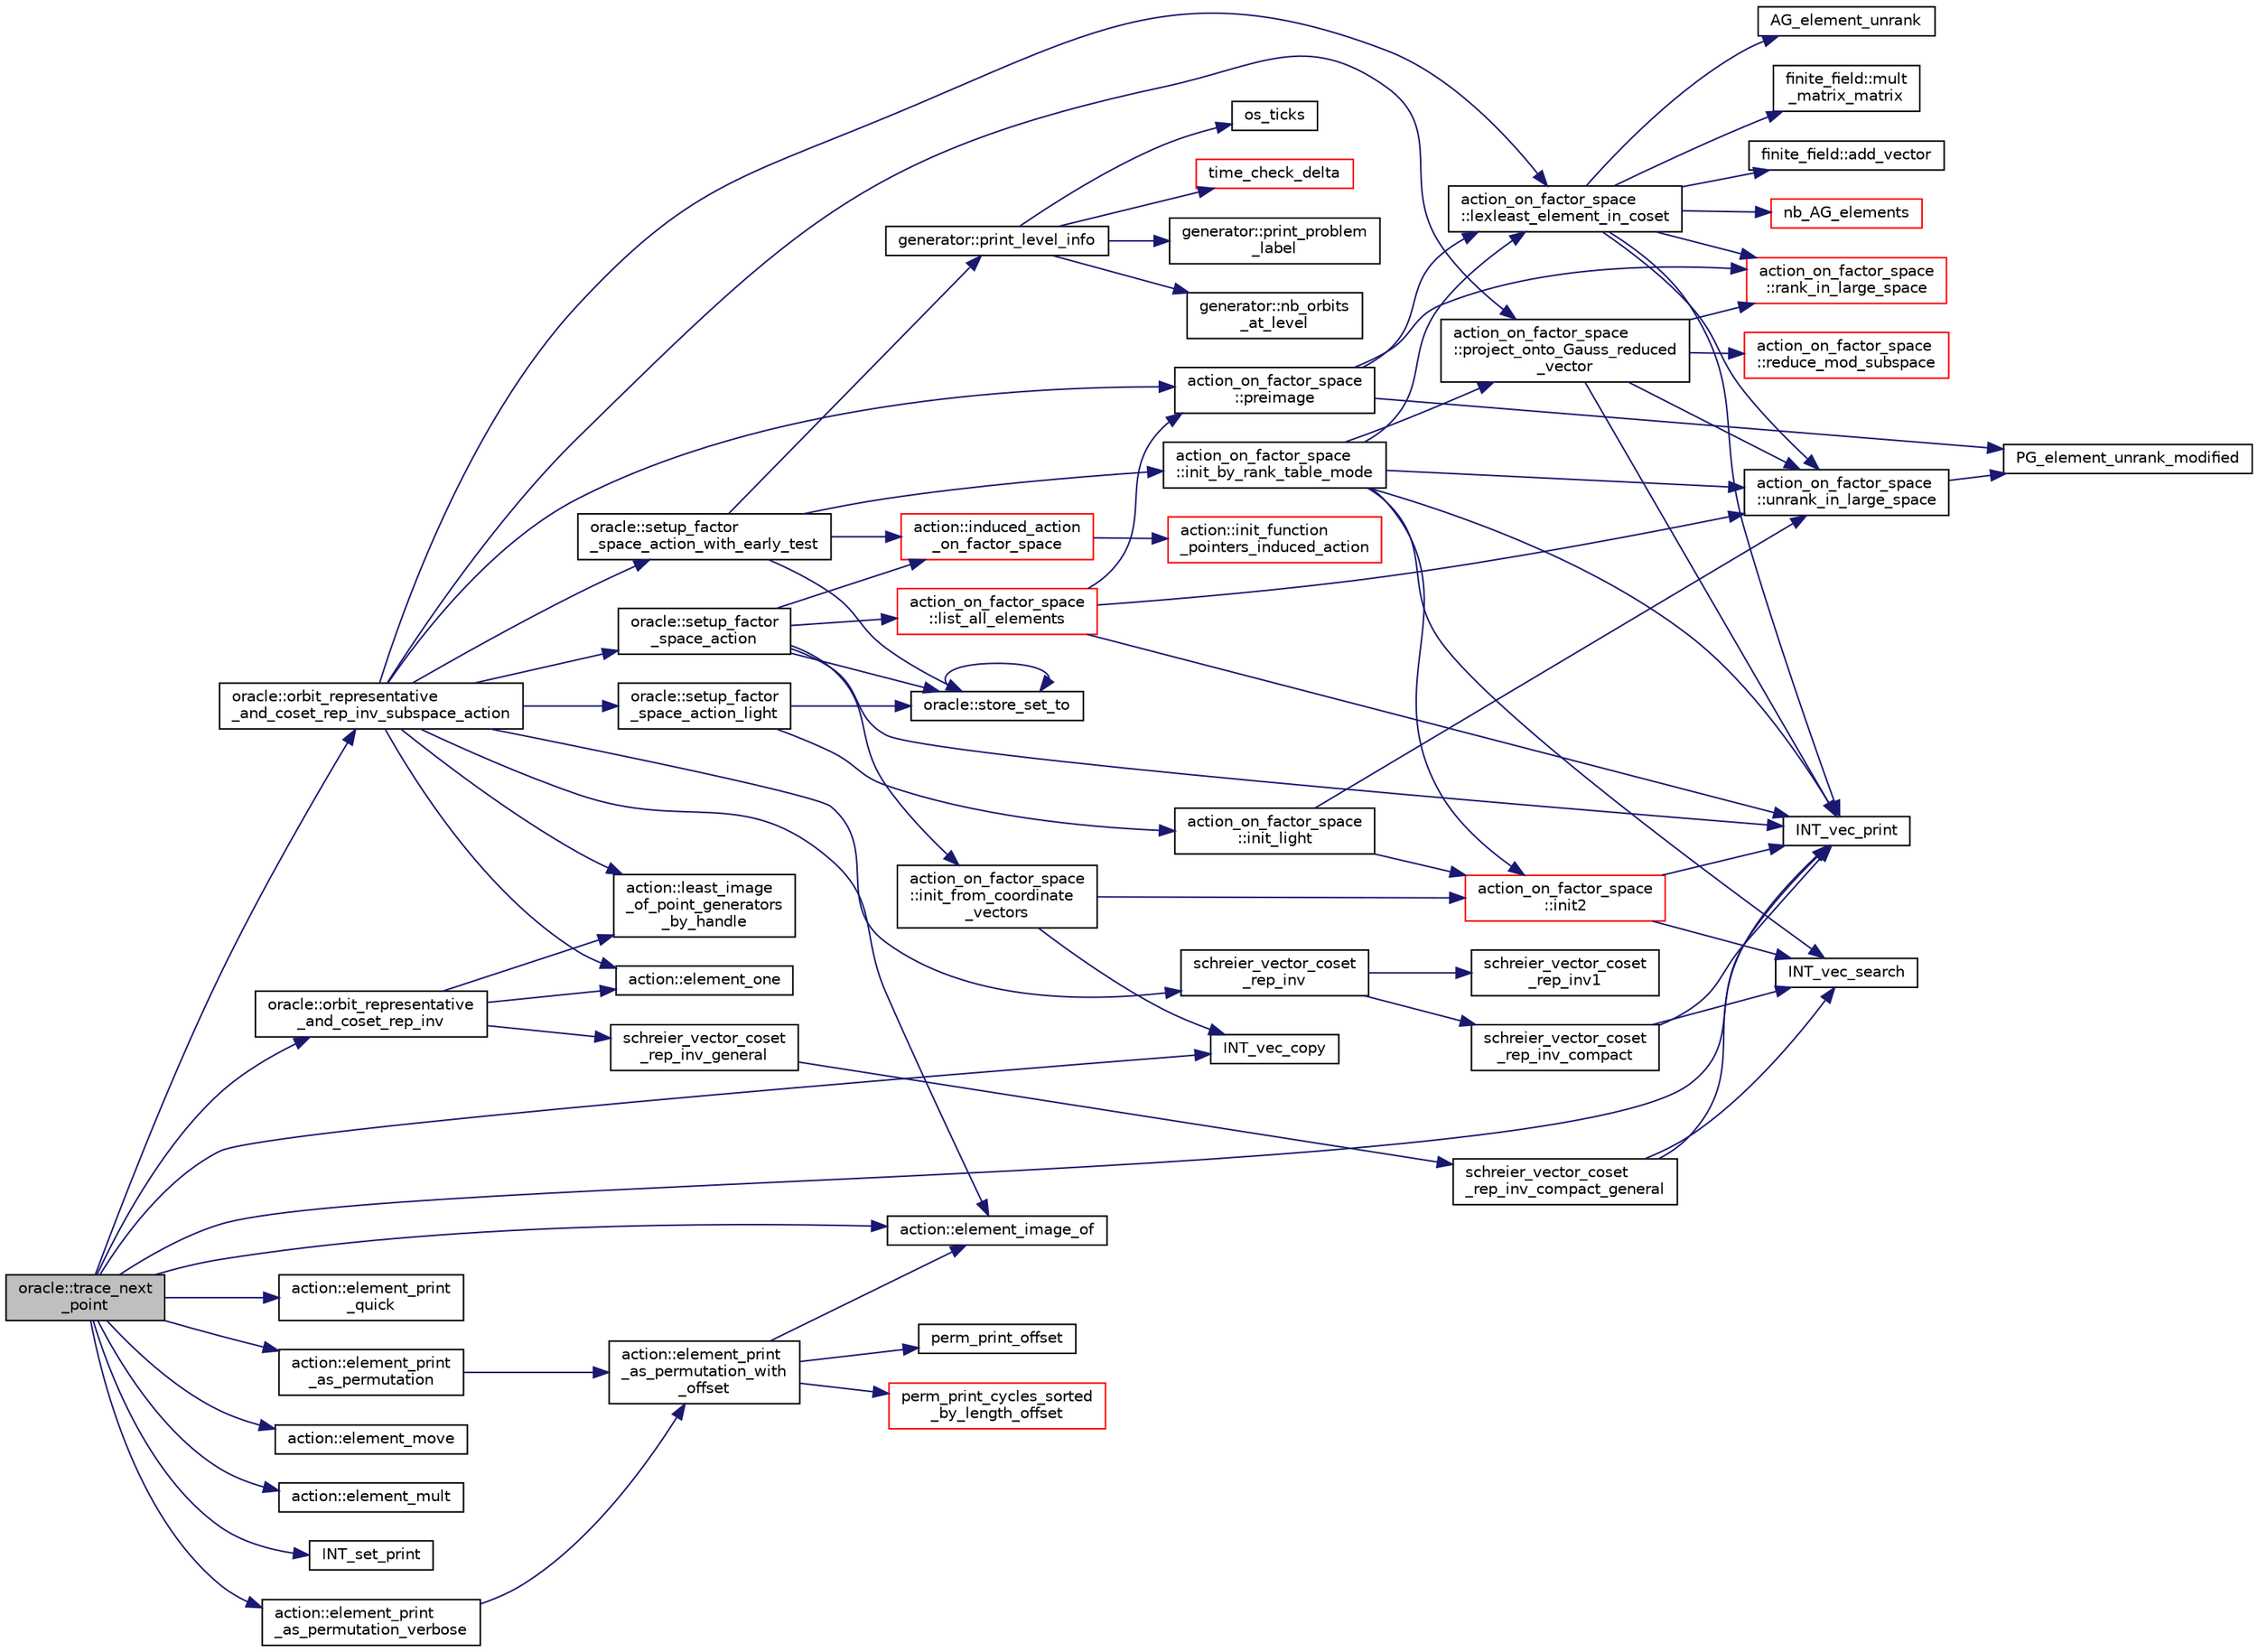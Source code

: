 digraph "oracle::trace_next_point"
{
  edge [fontname="Helvetica",fontsize="10",labelfontname="Helvetica",labelfontsize="10"];
  node [fontname="Helvetica",fontsize="10",shape=record];
  rankdir="LR";
  Node10019 [label="oracle::trace_next\l_point",height=0.2,width=0.4,color="black", fillcolor="grey75", style="filled", fontcolor="black"];
  Node10019 -> Node10020 [color="midnightblue",fontsize="10",style="solid",fontname="Helvetica"];
  Node10020 [label="oracle::orbit_representative\l_and_coset_rep_inv_subspace_action",height=0.2,width=0.4,color="black", fillcolor="white", style="filled",URL="$d7/da7/classoracle.html#a5a4d27cde89e99450305410536b51915"];
  Node10020 -> Node10021 [color="midnightblue",fontsize="10",style="solid",fontname="Helvetica"];
  Node10021 [label="oracle::setup_factor\l_space_action_light",height=0.2,width=0.4,color="black", fillcolor="white", style="filled",URL="$d7/da7/classoracle.html#aaa6ca8694ae3452bc3ca812cbcc80fc7"];
  Node10021 -> Node10022 [color="midnightblue",fontsize="10",style="solid",fontname="Helvetica"];
  Node10022 [label="oracle::store_set_to",height=0.2,width=0.4,color="black", fillcolor="white", style="filled",URL="$d7/da7/classoracle.html#a4489d03d342f31d1e64632ce4d0e700d"];
  Node10022 -> Node10022 [color="midnightblue",fontsize="10",style="solid",fontname="Helvetica"];
  Node10021 -> Node10023 [color="midnightblue",fontsize="10",style="solid",fontname="Helvetica"];
  Node10023 [label="action_on_factor_space\l::init_light",height=0.2,width=0.4,color="black", fillcolor="white", style="filled",URL="$d5/d25/classaction__on__factor__space.html#a3094fd6f1ed3d0428e5db510669e2d8a"];
  Node10023 -> Node10024 [color="midnightblue",fontsize="10",style="solid",fontname="Helvetica"];
  Node10024 [label="action_on_factor_space\l::unrank_in_large_space",height=0.2,width=0.4,color="black", fillcolor="white", style="filled",URL="$d5/d25/classaction__on__factor__space.html#af2b5fc47970e8914d5d51cad78f00c52"];
  Node10024 -> Node10025 [color="midnightblue",fontsize="10",style="solid",fontname="Helvetica"];
  Node10025 [label="PG_element_unrank_modified",height=0.2,width=0.4,color="black", fillcolor="white", style="filled",URL="$d4/d67/geometry_8h.html#a83ae9b605d496f6a90345303f6efae64"];
  Node10023 -> Node10026 [color="midnightblue",fontsize="10",style="solid",fontname="Helvetica"];
  Node10026 [label="action_on_factor_space\l::init2",height=0.2,width=0.4,color="red", fillcolor="white", style="filled",URL="$d5/d25/classaction__on__factor__space.html#a19f5ed00bc68f67dd5bd331ff958df16"];
  Node10026 -> Node10029 [color="midnightblue",fontsize="10",style="solid",fontname="Helvetica"];
  Node10029 [label="INT_vec_search",height=0.2,width=0.4,color="black", fillcolor="white", style="filled",URL="$d5/de2/foundations_2data__structures_2data__structures_8h.html#ad103ef2316a1f671bdb68fd9cd9ba945"];
  Node10026 -> Node10030 [color="midnightblue",fontsize="10",style="solid",fontname="Helvetica"];
  Node10030 [label="INT_vec_print",height=0.2,width=0.4,color="black", fillcolor="white", style="filled",URL="$df/dbf/sajeeb_8_c.html#a79a5901af0b47dd0d694109543c027fe"];
  Node10020 -> Node10062 [color="midnightblue",fontsize="10",style="solid",fontname="Helvetica"];
  Node10062 [label="oracle::setup_factor\l_space_action_with_early_test",height=0.2,width=0.4,color="black", fillcolor="white", style="filled",URL="$d7/da7/classoracle.html#a7c26a85886666829e9727df91d2f01ad"];
  Node10062 -> Node10022 [color="midnightblue",fontsize="10",style="solid",fontname="Helvetica"];
  Node10062 -> Node10063 [color="midnightblue",fontsize="10",style="solid",fontname="Helvetica"];
  Node10063 [label="generator::print_level_info",height=0.2,width=0.4,color="black", fillcolor="white", style="filled",URL="$d7/d73/classgenerator.html#aeef1b9fe6115b67be42d7cb3206fddd2"];
  Node10063 -> Node10064 [color="midnightblue",fontsize="10",style="solid",fontname="Helvetica"];
  Node10064 [label="os_ticks",height=0.2,width=0.4,color="black", fillcolor="white", style="filled",URL="$d5/db4/io__and__os_8h.html#a3da6d2b09e35d569adb7101dffcb5224"];
  Node10063 -> Node10065 [color="midnightblue",fontsize="10",style="solid",fontname="Helvetica"];
  Node10065 [label="time_check_delta",height=0.2,width=0.4,color="red", fillcolor="white", style="filled",URL="$d9/d60/discreta_8h.html#a89a8565e34c7dcbb97180cd6af7454a1"];
  Node10063 -> Node10068 [color="midnightblue",fontsize="10",style="solid",fontname="Helvetica"];
  Node10068 [label="generator::print_problem\l_label",height=0.2,width=0.4,color="black", fillcolor="white", style="filled",URL="$d7/d73/classgenerator.html#a06d3c064ba84ebe8db3537e6273f16c3"];
  Node10063 -> Node10069 [color="midnightblue",fontsize="10",style="solid",fontname="Helvetica"];
  Node10069 [label="generator::nb_orbits\l_at_level",height=0.2,width=0.4,color="black", fillcolor="white", style="filled",URL="$d7/d73/classgenerator.html#a020f3d8378448310d044a4a24fadf301"];
  Node10062 -> Node10070 [color="midnightblue",fontsize="10",style="solid",fontname="Helvetica"];
  Node10070 [label="action_on_factor_space\l::init_by_rank_table_mode",height=0.2,width=0.4,color="black", fillcolor="white", style="filled",URL="$d5/d25/classaction__on__factor__space.html#a646e085b55e8160d943415c0238b5906"];
  Node10070 -> Node10024 [color="midnightblue",fontsize="10",style="solid",fontname="Helvetica"];
  Node10070 -> Node10026 [color="midnightblue",fontsize="10",style="solid",fontname="Helvetica"];
  Node10070 -> Node10071 [color="midnightblue",fontsize="10",style="solid",fontname="Helvetica"];
  Node10071 [label="action_on_factor_space\l::project_onto_Gauss_reduced\l_vector",height=0.2,width=0.4,color="black", fillcolor="white", style="filled",URL="$d5/d25/classaction__on__factor__space.html#a5fb75ffaf4e5143735b9ff8938589691"];
  Node10071 -> Node10024 [color="midnightblue",fontsize="10",style="solid",fontname="Helvetica"];
  Node10071 -> Node10030 [color="midnightblue",fontsize="10",style="solid",fontname="Helvetica"];
  Node10071 -> Node10036 [color="midnightblue",fontsize="10",style="solid",fontname="Helvetica"];
  Node10036 [label="action_on_factor_space\l::reduce_mod_subspace",height=0.2,width=0.4,color="red", fillcolor="white", style="filled",URL="$d5/d25/classaction__on__factor__space.html#a28aacf2959bc402b418f7749c23c5d6a"];
  Node10071 -> Node10055 [color="midnightblue",fontsize="10",style="solid",fontname="Helvetica"];
  Node10055 [label="action_on_factor_space\l::rank_in_large_space",height=0.2,width=0.4,color="red", fillcolor="white", style="filled",URL="$d5/d25/classaction__on__factor__space.html#aef04c8544847da7084f73981b9fde4fe"];
  Node10070 -> Node10029 [color="midnightblue",fontsize="10",style="solid",fontname="Helvetica"];
  Node10070 -> Node10030 [color="midnightblue",fontsize="10",style="solid",fontname="Helvetica"];
  Node10070 -> Node10057 [color="midnightblue",fontsize="10",style="solid",fontname="Helvetica"];
  Node10057 [label="action_on_factor_space\l::lexleast_element_in_coset",height=0.2,width=0.4,color="black", fillcolor="white", style="filled",URL="$d5/d25/classaction__on__factor__space.html#a33e754f3a9ccf760c12a3d3f40d66140"];
  Node10057 -> Node10024 [color="midnightblue",fontsize="10",style="solid",fontname="Helvetica"];
  Node10057 -> Node10030 [color="midnightblue",fontsize="10",style="solid",fontname="Helvetica"];
  Node10057 -> Node10058 [color="midnightblue",fontsize="10",style="solid",fontname="Helvetica"];
  Node10058 [label="nb_AG_elements",height=0.2,width=0.4,color="red", fillcolor="white", style="filled",URL="$d4/d67/geometry_8h.html#ab9de2574dd403dd453a0d35107f684f5"];
  Node10057 -> Node10044 [color="midnightblue",fontsize="10",style="solid",fontname="Helvetica"];
  Node10044 [label="AG_element_unrank",height=0.2,width=0.4,color="black", fillcolor="white", style="filled",URL="$d4/d67/geometry_8h.html#a4a33b86c87b2879b97cfa1327abe2885"];
  Node10057 -> Node10060 [color="midnightblue",fontsize="10",style="solid",fontname="Helvetica"];
  Node10060 [label="finite_field::mult\l_matrix_matrix",height=0.2,width=0.4,color="black", fillcolor="white", style="filled",URL="$df/d5a/classfinite__field.html#a5e28706b815838d0ec34de1fa74bc3c4"];
  Node10057 -> Node10061 [color="midnightblue",fontsize="10",style="solid",fontname="Helvetica"];
  Node10061 [label="finite_field::add_vector",height=0.2,width=0.4,color="black", fillcolor="white", style="filled",URL="$df/d5a/classfinite__field.html#a23252c462d48cc21895de6fcc0cbb59f"];
  Node10057 -> Node10055 [color="midnightblue",fontsize="10",style="solid",fontname="Helvetica"];
  Node10062 -> Node10072 [color="midnightblue",fontsize="10",style="solid",fontname="Helvetica"];
  Node10072 [label="action::induced_action\l_on_factor_space",height=0.2,width=0.4,color="red", fillcolor="white", style="filled",URL="$d2/d86/classaction.html#af501ff2aa74fb6049bee5c01cd8b909b"];
  Node10072 -> Node10073 [color="midnightblue",fontsize="10",style="solid",fontname="Helvetica"];
  Node10073 [label="action::init_function\l_pointers_induced_action",height=0.2,width=0.4,color="red", fillcolor="white", style="filled",URL="$d2/d86/classaction.html#a3b9287d084b24f7a3b9532a7589c58de"];
  Node10020 -> Node10525 [color="midnightblue",fontsize="10",style="solid",fontname="Helvetica"];
  Node10525 [label="oracle::setup_factor\l_space_action",height=0.2,width=0.4,color="black", fillcolor="white", style="filled",URL="$d7/da7/classoracle.html#a181e076f112ba1f32f5fb4e8abebdb18"];
  Node10525 -> Node10022 [color="midnightblue",fontsize="10",style="solid",fontname="Helvetica"];
  Node10525 -> Node10030 [color="midnightblue",fontsize="10",style="solid",fontname="Helvetica"];
  Node10525 -> Node10526 [color="midnightblue",fontsize="10",style="solid",fontname="Helvetica"];
  Node10526 [label="action_on_factor_space\l::init_from_coordinate\l_vectors",height=0.2,width=0.4,color="black", fillcolor="white", style="filled",URL="$d5/d25/classaction__on__factor__space.html#a6350f7cf938babd5be3847ac7c8eaac8"];
  Node10526 -> Node10054 [color="midnightblue",fontsize="10",style="solid",fontname="Helvetica"];
  Node10054 [label="INT_vec_copy",height=0.2,width=0.4,color="black", fillcolor="white", style="filled",URL="$df/dbf/sajeeb_8_c.html#ac2d875e27e009af6ec04d17254d11075"];
  Node10526 -> Node10026 [color="midnightblue",fontsize="10",style="solid",fontname="Helvetica"];
  Node10525 -> Node10051 [color="midnightblue",fontsize="10",style="solid",fontname="Helvetica"];
  Node10051 [label="action_on_factor_space\l::list_all_elements",height=0.2,width=0.4,color="red", fillcolor="white", style="filled",URL="$d5/d25/classaction__on__factor__space.html#a9ed3bf2d32594600a1e6f39837236202"];
  Node10051 -> Node10030 [color="midnightblue",fontsize="10",style="solid",fontname="Helvetica"];
  Node10051 -> Node10024 [color="midnightblue",fontsize="10",style="solid",fontname="Helvetica"];
  Node10051 -> Node10056 [color="midnightblue",fontsize="10",style="solid",fontname="Helvetica"];
  Node10056 [label="action_on_factor_space\l::preimage",height=0.2,width=0.4,color="black", fillcolor="white", style="filled",URL="$d5/d25/classaction__on__factor__space.html#aecf47f35bdb5f4abaf9071d927032761"];
  Node10056 -> Node10025 [color="midnightblue",fontsize="10",style="solid",fontname="Helvetica"];
  Node10056 -> Node10055 [color="midnightblue",fontsize="10",style="solid",fontname="Helvetica"];
  Node10056 -> Node10057 [color="midnightblue",fontsize="10",style="solid",fontname="Helvetica"];
  Node10525 -> Node10072 [color="midnightblue",fontsize="10",style="solid",fontname="Helvetica"];
  Node10020 -> Node10071 [color="midnightblue",fontsize="10",style="solid",fontname="Helvetica"];
  Node10020 -> Node10079 [color="midnightblue",fontsize="10",style="solid",fontname="Helvetica"];
  Node10079 [label="action::element_one",height=0.2,width=0.4,color="black", fillcolor="white", style="filled",URL="$d2/d86/classaction.html#a780a105daf04d6d1fe7e2f63b3c88e3b"];
  Node10020 -> Node10057 [color="midnightblue",fontsize="10",style="solid",fontname="Helvetica"];
  Node10020 -> Node10527 [color="midnightblue",fontsize="10",style="solid",fontname="Helvetica"];
  Node10527 [label="schreier_vector_coset\l_rep_inv",height=0.2,width=0.4,color="black", fillcolor="white", style="filled",URL="$dc/d9b/groups__and__group__actions_2data__structures_2data__structures_8h.html#ae8cfac11b7c6625bd3b00c73929fde6f"];
  Node10527 -> Node10528 [color="midnightblue",fontsize="10",style="solid",fontname="Helvetica"];
  Node10528 [label="schreier_vector_coset\l_rep_inv_compact",height=0.2,width=0.4,color="black", fillcolor="white", style="filled",URL="$d9/d7a/schreier__vector_8_c.html#a883d183be771dd98e040dbe1b7ed0d3c"];
  Node10528 -> Node10029 [color="midnightblue",fontsize="10",style="solid",fontname="Helvetica"];
  Node10528 -> Node10030 [color="midnightblue",fontsize="10",style="solid",fontname="Helvetica"];
  Node10527 -> Node10529 [color="midnightblue",fontsize="10",style="solid",fontname="Helvetica"];
  Node10529 [label="schreier_vector_coset\l_rep_inv1",height=0.2,width=0.4,color="black", fillcolor="white", style="filled",URL="$d9/d7a/schreier__vector_8_c.html#aaffd6f92b6fe477ab9111720c03d7f34"];
  Node10020 -> Node10087 [color="midnightblue",fontsize="10",style="solid",fontname="Helvetica"];
  Node10087 [label="action::element_image_of",height=0.2,width=0.4,color="black", fillcolor="white", style="filled",URL="$d2/d86/classaction.html#ae09559d4537a048fc860f8a74a31393d"];
  Node10020 -> Node10530 [color="midnightblue",fontsize="10",style="solid",fontname="Helvetica"];
  Node10530 [label="action::least_image\l_of_point_generators\l_by_handle",height=0.2,width=0.4,color="black", fillcolor="white", style="filled",URL="$d2/d86/classaction.html#a484afc1bf008118b3d0d8921b194d514"];
  Node10020 -> Node10056 [color="midnightblue",fontsize="10",style="solid",fontname="Helvetica"];
  Node10019 -> Node10531 [color="midnightblue",fontsize="10",style="solid",fontname="Helvetica"];
  Node10531 [label="oracle::orbit_representative\l_and_coset_rep_inv",height=0.2,width=0.4,color="black", fillcolor="white", style="filled",URL="$d7/da7/classoracle.html#a23122443f9bee6b7bc4e3d4bdee56bcf"];
  Node10531 -> Node10079 [color="midnightblue",fontsize="10",style="solid",fontname="Helvetica"];
  Node10531 -> Node10532 [color="midnightblue",fontsize="10",style="solid",fontname="Helvetica"];
  Node10532 [label="schreier_vector_coset\l_rep_inv_general",height=0.2,width=0.4,color="black", fillcolor="white", style="filled",URL="$dc/d9b/groups__and__group__actions_2data__structures_2data__structures_8h.html#a25359d4cb33dfdb9e98b06a69d60d680"];
  Node10532 -> Node10533 [color="midnightblue",fontsize="10",style="solid",fontname="Helvetica"];
  Node10533 [label="schreier_vector_coset\l_rep_inv_compact_general",height=0.2,width=0.4,color="black", fillcolor="white", style="filled",URL="$d9/d7a/schreier__vector_8_c.html#ad9ac7140a52f76b86359724af7484cf7"];
  Node10533 -> Node10029 [color="midnightblue",fontsize="10",style="solid",fontname="Helvetica"];
  Node10533 -> Node10030 [color="midnightblue",fontsize="10",style="solid",fontname="Helvetica"];
  Node10531 -> Node10530 [color="midnightblue",fontsize="10",style="solid",fontname="Helvetica"];
  Node10019 -> Node10084 [color="midnightblue",fontsize="10",style="solid",fontname="Helvetica"];
  Node10084 [label="action::element_print\l_quick",height=0.2,width=0.4,color="black", fillcolor="white", style="filled",URL="$d2/d86/classaction.html#a4844680cf6750396f76494a28655265b"];
  Node10019 -> Node10534 [color="midnightblue",fontsize="10",style="solid",fontname="Helvetica"];
  Node10534 [label="action::element_print\l_as_permutation_verbose",height=0.2,width=0.4,color="black", fillcolor="white", style="filled",URL="$d2/d86/classaction.html#a5caac519740ebc92a8e1aa2c8dbaa0f3"];
  Node10534 -> Node10401 [color="midnightblue",fontsize="10",style="solid",fontname="Helvetica"];
  Node10401 [label="action::element_print\l_as_permutation_with\l_offset",height=0.2,width=0.4,color="black", fillcolor="white", style="filled",URL="$d2/d86/classaction.html#addd61d869434abaad431124a6d858396"];
  Node10401 -> Node10087 [color="midnightblue",fontsize="10",style="solid",fontname="Helvetica"];
  Node10401 -> Node10115 [color="midnightblue",fontsize="10",style="solid",fontname="Helvetica"];
  Node10115 [label="perm_print_offset",height=0.2,width=0.4,color="black", fillcolor="white", style="filled",URL="$d2/d7c/combinatorics_8_c.html#ab87deef2ba9e4d2ce386a19eeaffecf3"];
  Node10401 -> Node10402 [color="midnightblue",fontsize="10",style="solid",fontname="Helvetica"];
  Node10402 [label="perm_print_cycles_sorted\l_by_length_offset",height=0.2,width=0.4,color="red", fillcolor="white", style="filled",URL="$d5/d90/action__global_8_c.html#a9d1f2e34879c04dbc45d08984a8066e3"];
  Node10019 -> Node10054 [color="midnightblue",fontsize="10",style="solid",fontname="Helvetica"];
  Node10019 -> Node10086 [color="midnightblue",fontsize="10",style="solid",fontname="Helvetica"];
  Node10086 [label="action::element_move",height=0.2,width=0.4,color="black", fillcolor="white", style="filled",URL="$d2/d86/classaction.html#a550947491bbb534d3d7951f50198a874"];
  Node10019 -> Node10030 [color="midnightblue",fontsize="10",style="solid",fontname="Helvetica"];
  Node10019 -> Node10087 [color="midnightblue",fontsize="10",style="solid",fontname="Helvetica"];
  Node10019 -> Node10085 [color="midnightblue",fontsize="10",style="solid",fontname="Helvetica"];
  Node10085 [label="action::element_mult",height=0.2,width=0.4,color="black", fillcolor="white", style="filled",URL="$d2/d86/classaction.html#ae9e36b2cae1f0f7bd7144097fa9a34b3"];
  Node10019 -> Node10535 [color="midnightblue",fontsize="10",style="solid",fontname="Helvetica"];
  Node10535 [label="INT_set_print",height=0.2,width=0.4,color="black", fillcolor="white", style="filled",URL="$df/dbf/sajeeb_8_c.html#a97614645ec11df30e0e896367f91ffd9"];
  Node10019 -> Node10400 [color="midnightblue",fontsize="10",style="solid",fontname="Helvetica"];
  Node10400 [label="action::element_print\l_as_permutation",height=0.2,width=0.4,color="black", fillcolor="white", style="filled",URL="$d2/d86/classaction.html#a2975618a8203187b688a67c947150bb8"];
  Node10400 -> Node10401 [color="midnightblue",fontsize="10",style="solid",fontname="Helvetica"];
}
